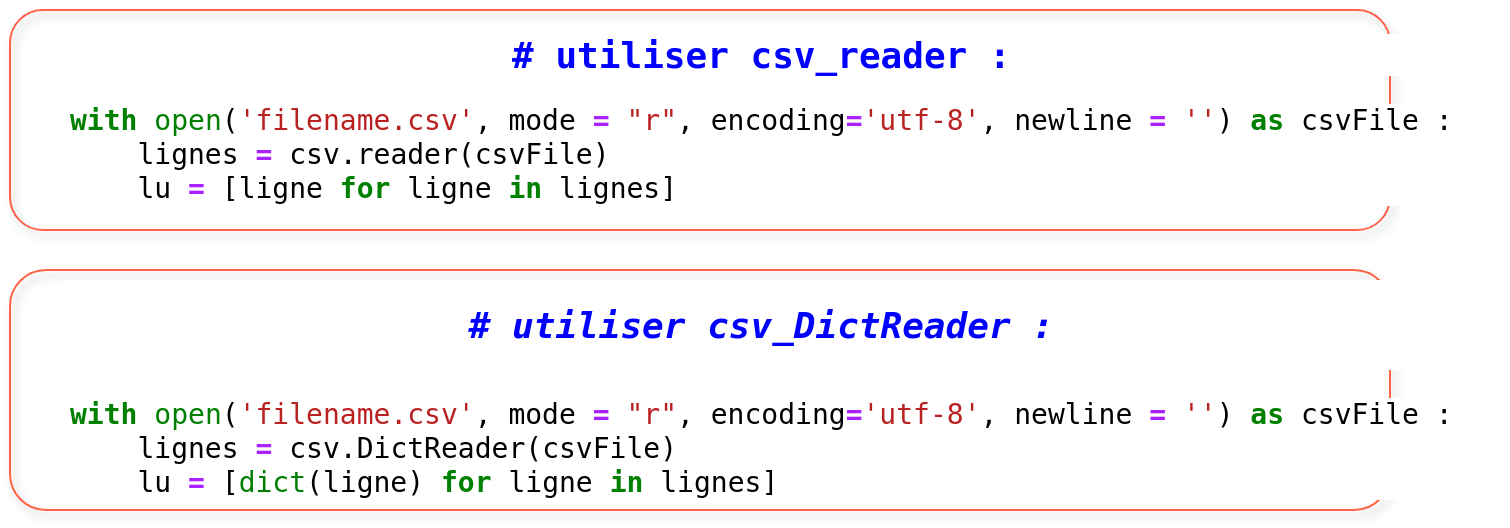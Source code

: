 <mxfile version="14.4.9" type="github" pages="2">
  <diagram id="AdfIWlkFGy2KIgNN1GQp" name="recup">
    <mxGraphModel dx="813" dy="403" grid="1" gridSize="10" guides="1" tooltips="1" connect="1" arrows="1" fold="1" page="1" pageScale="1" pageWidth="827" pageHeight="1169" math="0" shadow="0">
      <root>
        <mxCell id="0" />
        <mxCell id="1" parent="0" />
        <mxCell id="I4Iv1_8okc4qpFNduwSg-1" value="&lt;pre style=&quot;text-align: center ; box-sizing: border-box ; overflow: auto ; padding: 0px ; margin: 1em 2em ; line-height: inherit ; word-break: break-all ; overflow-wrap: break-word ; background-color: rgb(255 , 255 , 255) ; border: 0px ; border-radius: 2px&quot;&gt;&lt;b&gt;&lt;font style=&quot;font-size: 18px&quot; color=&quot;#0000ff&quot;&gt;# utiliser csv_reader :&lt;/font&gt;&lt;/b&gt;&lt;/pre&gt;&lt;pre style=&quot;box-sizing: border-box ; overflow: auto ; font-size: 14px ; padding: 0px ; margin: 1em 2em ; line-height: inherit ; word-break: break-all ; overflow-wrap: break-word ; background-color: rgb(255 , 255 , 255) ; border: 0px ; border-radius: 2px&quot;&gt;&lt;code class=&quot;cm-s-ipython language-python&quot; style=&quot;box-sizing: border-box ; padding: 0px ; border-radius: 0px ; border: 0px&quot;&gt;&lt;span class=&quot;cm-keyword&quot; style=&quot;box-sizing: border-box ; color: rgb(0 , 128 , 0) ; font-weight: bold&quot;&gt;with&lt;/span&gt; &lt;span class=&quot;cm-builtin&quot; style=&quot;box-sizing: border-box ; color: rgb(0 , 128 , 0)&quot;&gt;open&lt;/span&gt;(&lt;span class=&quot;cm-string&quot; style=&quot;box-sizing: border-box ; color: rgb(186 , 33 , 33)&quot;&gt;&#39;filename.csv&#39;&lt;/span&gt;, &lt;span class=&quot;cm-variable&quot; style=&quot;box-sizing: border-box&quot;&gt;mode&lt;/span&gt; &lt;span class=&quot;cm-operator&quot; style=&quot;box-sizing: border-box ; color: rgb(170 , 34 , 255) ; font-weight: bold&quot;&gt;=&lt;/span&gt; &lt;span class=&quot;cm-string&quot; style=&quot;box-sizing: border-box ; color: rgb(186 , 33 , 33)&quot;&gt;&quot;r&quot;&lt;/span&gt;, &lt;span class=&quot;cm-variable&quot; style=&quot;box-sizing: border-box&quot;&gt;encoding&lt;/span&gt;&lt;span class=&quot;cm-operator&quot; style=&quot;box-sizing: border-box ; color: rgb(170 , 34 , 255) ; font-weight: bold&quot;&gt;=&lt;/span&gt;&lt;span class=&quot;cm-string&quot; style=&quot;box-sizing: border-box ; color: rgb(186 , 33 , 33)&quot;&gt;&#39;utf-8&#39;&lt;/span&gt;, &lt;span class=&quot;cm-variable&quot; style=&quot;box-sizing: border-box&quot;&gt;newline&lt;/span&gt; &lt;span class=&quot;cm-operator&quot; style=&quot;box-sizing: border-box ; color: rgb(170 , 34 , 255) ; font-weight: bold&quot;&gt;=&lt;/span&gt; &lt;span class=&quot;cm-string&quot; style=&quot;box-sizing: border-box ; color: rgb(186 , 33 , 33)&quot;&gt;&#39;&#39;&lt;/span&gt;) &lt;span class=&quot;cm-keyword&quot; style=&quot;box-sizing: border-box ; color: rgb(0 , 128 , 0) ; font-weight: bold&quot;&gt;as&lt;/span&gt; &lt;span class=&quot;cm-variable&quot; style=&quot;box-sizing: border-box&quot;&gt;csvFile&lt;/span&gt; :&lt;br&gt;    &lt;span class=&quot;cm-variable&quot; style=&quot;box-sizing: border-box&quot;&gt;lignes&lt;/span&gt; &lt;span class=&quot;cm-operator&quot; style=&quot;box-sizing: border-box ; color: rgb(170 , 34 , 255) ; font-weight: bold&quot;&gt;=&lt;/span&gt; &lt;span class=&quot;cm-variable&quot; style=&quot;box-sizing: border-box&quot;&gt;csv&lt;/span&gt;.&lt;span class=&quot;cm-property&quot; style=&quot;box-sizing: border-box&quot;&gt;reader&lt;/span&gt;(&lt;span class=&quot;cm-variable&quot; style=&quot;box-sizing: border-box&quot;&gt;csvFile&lt;/span&gt;)&lt;br&gt;    &lt;span class=&quot;cm-variable&quot; style=&quot;box-sizing: border-box&quot;&gt;lu&lt;/span&gt; &lt;span class=&quot;cm-operator&quot; style=&quot;box-sizing: border-box ; color: rgb(170 , 34 , 255) ; font-weight: bold&quot;&gt;=&lt;/span&gt; [&lt;span class=&quot;cm-variable&quot; style=&quot;box-sizing: border-box&quot;&gt;ligne&lt;/span&gt; &lt;span class=&quot;cm-keyword&quot; style=&quot;box-sizing: border-box ; color: rgb(0 , 128 , 0) ; font-weight: bold&quot;&gt;for&lt;/span&gt; &lt;span class=&quot;cm-variable&quot; style=&quot;box-sizing: border-box&quot;&gt;ligne&lt;/span&gt; &lt;span class=&quot;cm-keyword&quot; style=&quot;box-sizing: border-box ; color: rgb(0 , 128 , 0) ; font-weight: bold&quot;&gt;in&lt;/span&gt; &lt;span class=&quot;cm-variable&quot; style=&quot;box-sizing: border-box&quot;&gt;lignes&lt;/span&gt;]&lt;/code&gt;&lt;/pre&gt;" style="text;html=1;fillColor=none;align=left;verticalAlign=middle;whiteSpace=wrap;rounded=1;glass=0;shadow=1;sketch=0;strokeWidth=1;perimeterSpacing=0;strokeColor=#FF6347;" vertex="1" parent="1">
          <mxGeometry x="330" y="40" width="690" height="110" as="geometry" />
        </mxCell>
        <mxCell id="I4Iv1_8okc4qpFNduwSg-6" value="&lt;pre style=&quot;box-sizing: border-box ; overflow: auto ; padding: 0px ; margin: 1em 2em ; line-height: inherit ; word-break: break-all ; overflow-wrap: break-word ; background-color: rgb(255 , 255 , 255) ; border: 0px ; border-radius: 2px&quot;&gt;&lt;code class=&quot;cm-s-ipython language-python&quot; style=&quot;box-sizing: border-box ; padding: 0px ; border-radius: 0px ; border: 0px&quot;&gt;&lt;span class=&quot;cm-keyword&quot; style=&quot;box-sizing: border-box&quot;&gt;&lt;pre style=&quot;text-align: center ; box-sizing: border-box ; overflow: auto ; padding: 0px ; margin: 1em 2em ; line-height: inherit ; word-break: break-all ; overflow-wrap: break-word ; border: 0px ; border-radius: 2px&quot;&gt;&lt;code class=&quot;cm-s-ipython language-python&quot; style=&quot;box-sizing: border-box ; padding: 0px ; border-radius: 0px ; border: 0px&quot;&gt;&lt;span class=&quot;cm-comment&quot; style=&quot;box-sizing: border-box ; font-style: italic&quot;&gt;&lt;font style=&quot;font-size: 18px&quot; color=&quot;#0000ff&quot;&gt;&lt;b&gt;# utiliser csv_DictReader :&lt;/b&gt;&lt;/font&gt;&lt;/span&gt;&lt;/code&gt;&lt;/pre&gt;&lt;/span&gt;&lt;/code&gt;&lt;/pre&gt;&lt;pre style=&quot;box-sizing: border-box ; overflow: auto ; font-size: 14px ; padding: 0px ; margin: 1em 2em ; line-height: inherit ; word-break: break-all ; overflow-wrap: break-word ; background-color: rgb(255 , 255 , 255) ; border: 0px ; border-radius: 2px&quot;&gt;&lt;code class=&quot;cm-s-ipython language-python&quot; style=&quot;box-sizing: border-box ; padding: 0px ; border-radius: 0px ; border: 0px&quot;&gt;&lt;span class=&quot;cm-keyword&quot; style=&quot;box-sizing: border-box ; color: rgb(0 , 128 , 0) ; font-weight: bold&quot;&gt;with&lt;/span&gt; &lt;span class=&quot;cm-builtin&quot; style=&quot;box-sizing: border-box ; color: rgb(0 , 128 , 0)&quot;&gt;open&lt;/span&gt;(&lt;span class=&quot;cm-string&quot; style=&quot;box-sizing: border-box ; color: rgb(186 , 33 , 33)&quot;&gt;&#39;filename.csv&#39;&lt;/span&gt;, &lt;span class=&quot;cm-variable&quot; style=&quot;box-sizing: border-box&quot;&gt;mode&lt;/span&gt; &lt;span class=&quot;cm-operator&quot; style=&quot;box-sizing: border-box ; color: rgb(170 , 34 , 255) ; font-weight: bold&quot;&gt;=&lt;/span&gt; &lt;span class=&quot;cm-string&quot; style=&quot;box-sizing: border-box ; color: rgb(186 , 33 , 33)&quot;&gt;&quot;r&quot;&lt;/span&gt;, &lt;span class=&quot;cm-variable&quot; style=&quot;box-sizing: border-box&quot;&gt;encoding&lt;/span&gt;&lt;span class=&quot;cm-operator&quot; style=&quot;box-sizing: border-box ; color: rgb(170 , 34 , 255) ; font-weight: bold&quot;&gt;=&lt;/span&gt;&lt;span class=&quot;cm-string&quot; style=&quot;box-sizing: border-box ; color: rgb(186 , 33 , 33)&quot;&gt;&#39;utf-8&#39;&lt;/span&gt;, &lt;span class=&quot;cm-variable&quot; style=&quot;box-sizing: border-box&quot;&gt;newline&lt;/span&gt; &lt;span class=&quot;cm-operator&quot; style=&quot;box-sizing: border-box ; color: rgb(170 , 34 , 255) ; font-weight: bold&quot;&gt;=&lt;/span&gt; &lt;span class=&quot;cm-string&quot; style=&quot;box-sizing: border-box ; color: rgb(186 , 33 , 33)&quot;&gt;&#39;&#39;&lt;/span&gt;) &lt;span class=&quot;cm-keyword&quot; style=&quot;box-sizing: border-box ; color: rgb(0 , 128 , 0) ; font-weight: bold&quot;&gt;as&lt;/span&gt; &lt;span class=&quot;cm-variable&quot; style=&quot;box-sizing: border-box&quot;&gt;csvFile&lt;/span&gt; :&lt;br&gt;    &lt;span class=&quot;cm-variable&quot; style=&quot;box-sizing: border-box&quot;&gt;lignes&lt;/span&gt; &lt;span class=&quot;cm-operator&quot; style=&quot;box-sizing: border-box ; color: rgb(170 , 34 , 255) ; font-weight: bold&quot;&gt;=&lt;/span&gt; &lt;span class=&quot;cm-variable&quot; style=&quot;box-sizing: border-box&quot;&gt;csv&lt;/span&gt;.&lt;span class=&quot;cm-property&quot; style=&quot;box-sizing: border-box&quot;&gt;DictReader&lt;/span&gt;(&lt;span class=&quot;cm-variable&quot; style=&quot;box-sizing: border-box&quot;&gt;csvFile&lt;/span&gt;)&lt;br&gt;    &lt;span class=&quot;cm-variable&quot; style=&quot;box-sizing: border-box&quot;&gt;lu&lt;/span&gt; &lt;span class=&quot;cm-operator&quot; style=&quot;box-sizing: border-box ; color: rgb(170 , 34 , 255) ; font-weight: bold&quot;&gt;=&lt;/span&gt; [&lt;span class=&quot;cm-builtin&quot; style=&quot;box-sizing: border-box ; color: rgb(0 , 128 , 0)&quot;&gt;dict&lt;/span&gt;(&lt;span class=&quot;cm-variable&quot; style=&quot;box-sizing: border-box&quot;&gt;ligne&lt;/span&gt;) &lt;span class=&quot;cm-keyword&quot; style=&quot;box-sizing: border-box ; color: rgb(0 , 128 , 0) ; font-weight: bold&quot;&gt;for&lt;/span&gt; &lt;span class=&quot;cm-variable&quot; style=&quot;box-sizing: border-box&quot;&gt;ligne&lt;/span&gt; &lt;span class=&quot;cm-keyword&quot; style=&quot;box-sizing: border-box ; color: rgb(0 , 128 , 0) ; font-weight: bold&quot;&gt;in&lt;/span&gt; &lt;span class=&quot;cm-variable&quot; style=&quot;box-sizing: border-box&quot;&gt;lignes&lt;/span&gt;]&lt;/code&gt;&lt;/pre&gt;" style="text;html=1;fillColor=none;align=left;verticalAlign=middle;whiteSpace=wrap;rounded=1;shadow=1;glass=0;sketch=0;strokeColor=#FF6347;" vertex="1" parent="1">
          <mxGeometry x="330" y="170" width="690" height="120" as="geometry" />
        </mxCell>
      </root>
    </mxGraphModel>
  </diagram>
  <diagram id="qYhsRtHtsUAfd6oV2dz9" name="extract">
    <mxGraphModel dx="2012" dy="588" grid="1" gridSize="10" guides="1" tooltips="1" connect="1" arrows="1" fold="1" page="1" pageScale="1" pageWidth="827" pageHeight="1169" math="0" shadow="0">
      <root>
        <mxCell id="_zys3OGNd551gsP9p51C-0" />
        <mxCell id="_zys3OGNd551gsP9p51C-1" parent="_zys3OGNd551gsP9p51C-0" />
        <mxCell id="_zys3OGNd551gsP9p51C-2" value="&lt;pre style=&quot;box-sizing: border-box ; overflow: auto ; font-size: 18px ; padding: 0px ; margin: 1em 2em ; line-height: inherit ; word-break: break-all ; overflow-wrap: break-word ; background-color: rgb(255 , 255 , 255) ; border: 0px ; border-radius: 2px&quot;&gt;&lt;code class=&quot;cm-s-ipython language-python&quot; style=&quot;box-sizing: border-box ; padding: 0px ; border-radius: 0px ; border: 0px&quot;&gt;[ &lt;span class=&quot;cm-variable&quot; style=&quot;box-sizing: border-box&quot;&gt;&lt;font color=&quot;#00cc00&quot; style=&quot;font-size: 18px&quot;&gt;p&lt;/font&gt;&lt;/span&gt;  &lt;font color=&quot;#0000ff&quot; style=&quot;font-size: 18px&quot;&gt;&lt;span class=&quot;cm-keyword&quot; style=&quot;box-sizing: border-box ; font-weight: bold&quot;&gt;for&lt;/span&gt; &lt;span class=&quot;cm-variable&quot; style=&quot;box-sizing: border-box&quot;&gt;p&lt;/span&gt; &lt;span class=&quot;cm-keyword&quot; style=&quot;box-sizing: border-box ; font-weight: bold&quot;&gt;in&lt;/span&gt; &lt;span class=&quot;cm-variable&quot; style=&quot;box-sizing: border-box&quot;&gt;personnes&lt;/span&gt;&lt;/font&gt;  &lt;font color=&quot;#ff0000&quot; style=&quot;font-size: 18px&quot;&gt;&lt;span class=&quot;cm-keyword&quot; style=&quot;box-sizing: border-box ; font-weight: bold&quot;&gt;if&lt;/span&gt; &lt;span class=&quot;cm-variable&quot; style=&quot;box-sizing: border-box&quot;&gt;p&lt;/span&gt;[&lt;span class=&quot;cm-string&quot; style=&quot;box-sizing: border-box&quot;&gt;&#39;nom&#39;&lt;/span&gt;] &lt;span class=&quot;cm-operator&quot; style=&quot;box-sizing: border-box ; font-weight: bold&quot;&gt;==&lt;/span&gt; &lt;span class=&quot;cm-string&quot; style=&quot;box-sizing: border-box&quot;&gt;&#39;Lenard&#39; &lt;/span&gt;&lt;/font&gt;]&lt;/code&gt;&lt;/pre&gt;" style="text;html=1;strokeColor=none;fillColor=none;align=center;verticalAlign=middle;whiteSpace=wrap;rounded=0;shadow=1;glass=0;sketch=0;" vertex="1" parent="_zys3OGNd551gsP9p51C-1">
          <mxGeometry x="80" y="120" width="580" height="30" as="geometry" />
        </mxCell>
        <mxCell id="Qh9k7nJEstq4WOeVbEwc-0" value="&lt;font style=&quot;font-size: 12px&quot;&gt;&lt;b&gt;Sélection de colonnes&lt;/b&gt;&lt;/font&gt;" style="text;html=1;strokeColor=none;fillColor=none;align=center;verticalAlign=middle;whiteSpace=wrap;rounded=0;shadow=1;glass=0;sketch=0;fontColor=#00CC00;" vertex="1" parent="_zys3OGNd551gsP9p51C-1">
          <mxGeometry x="80" y="70" width="140" height="20" as="geometry" />
        </mxCell>
        <mxCell id="Qh9k7nJEstq4WOeVbEwc-4" value="" style="endArrow=classic;html=1;fontColor=#00CC00;strokeColor=#00CC00;exitX=0.5;exitY=1;exitDx=0;exitDy=0;" edge="1" parent="_zys3OGNd551gsP9p51C-1" source="Qh9k7nJEstq4WOeVbEwc-0">
          <mxGeometry width="50" height="50" relative="1" as="geometry">
            <mxPoint x="390" y="220" as="sourcePoint" />
            <mxPoint x="150" y="120" as="targetPoint" />
          </mxGeometry>
        </mxCell>
        <mxCell id="Qh9k7nJEstq4WOeVbEwc-5" value="&lt;font style=&quot;font-size: 12px&quot;&gt;&lt;b&gt;Sélection d&#39;enregistrements (lignes)&lt;/b&gt;&lt;/font&gt;" style="text;html=1;strokeColor=none;fillColor=none;align=center;verticalAlign=middle;whiteSpace=wrap;rounded=0;shadow=1;glass=0;sketch=0;fontColor=#FF0000;" vertex="1" parent="_zys3OGNd551gsP9p51C-1">
          <mxGeometry x="430" y="70" width="220" height="20" as="geometry" />
        </mxCell>
        <mxCell id="Qh9k7nJEstq4WOeVbEwc-6" value="" style="endArrow=classic;html=1;exitX=0.312;exitY=1.136;exitDx=0;exitDy=0;fontColor=#FF0000;strokeColor=#FF0000;exitPerimeter=0;entryX=0.722;entryY=0;entryDx=0;entryDy=0;entryPerimeter=0;" edge="1" parent="_zys3OGNd551gsP9p51C-1" source="Qh9k7nJEstq4WOeVbEwc-5" target="_zys3OGNd551gsP9p51C-2">
          <mxGeometry width="50" height="50" relative="1" as="geometry">
            <mxPoint x="720" y="220" as="sourcePoint" />
            <mxPoint x="480" y="120" as="targetPoint" />
          </mxGeometry>
        </mxCell>
        <mxCell id="Qh9k7nJEstq4WOeVbEwc-7" value="&lt;font style=&quot;font-size: 12px&quot;&gt;&lt;b&gt;Parcours de la table&lt;/b&gt;&lt;/font&gt;" style="text;html=1;strokeColor=none;fillColor=none;align=center;verticalAlign=middle;whiteSpace=wrap;rounded=0;shadow=1;glass=0;sketch=0;fontColor=#0000FF;" vertex="1" parent="_zys3OGNd551gsP9p51C-1">
          <mxGeometry x="140" y="180" width="220" height="20" as="geometry" />
        </mxCell>
        <mxCell id="Qh9k7nJEstq4WOeVbEwc-8" value="" style="endArrow=classic;html=1;exitX=0.5;exitY=0;exitDx=0;exitDy=0;fontColor=#FF0000;strokeColor=#0000FF;entryX=0.288;entryY=1.11;entryDx=0;entryDy=0;entryPerimeter=0;" edge="1" parent="_zys3OGNd551gsP9p51C-1" source="Qh9k7nJEstq4WOeVbEwc-7" target="_zys3OGNd551gsP9p51C-2">
          <mxGeometry width="50" height="50" relative="1" as="geometry">
            <mxPoint x="508.64" y="92.72" as="sourcePoint" />
            <mxPoint x="280" y="160" as="targetPoint" />
          </mxGeometry>
        </mxCell>
        <mxCell id="O6Xws6WYNyr_3wihjXCj-0" value="&lt;pre style=&quot;box-sizing: border-box ; overflow: auto ; font-size: 18px ; padding: 0px ; margin: 1em 2em ; line-height: inherit ; word-break: break-all ; overflow-wrap: break-word ; background-color: rgb(255 , 255 , 255) ; border: 0px ; border-radius: 2px&quot;&gt;&lt;code class=&quot;cm-s-ipython language-python&quot; style=&quot;box-sizing: border-box ; padding: 0px ; border-radius: 0px ; border: 0px&quot;&gt;[ &lt;span class=&quot;cm-variable&quot; style=&quot;box-sizing: border-box&quot;&gt;&lt;font color=&quot;#00cc00&quot; style=&quot;font-size: 18px&quot;&gt;p[&#39;nom&#39;]&lt;/font&gt;&lt;/span&gt;  &lt;font color=&quot;#0000ff&quot; style=&quot;font-size: 18px&quot;&gt;&lt;span class=&quot;cm-keyword&quot; style=&quot;box-sizing: border-box ; font-weight: bold&quot;&gt;for&lt;/span&gt; &lt;span class=&quot;cm-variable&quot; style=&quot;box-sizing: border-box&quot;&gt;p&lt;/span&gt; &lt;span class=&quot;cm-keyword&quot; style=&quot;box-sizing: border-box ; font-weight: bold&quot;&gt;in&lt;/span&gt; &lt;span class=&quot;cm-variable&quot; style=&quot;box-sizing: border-box&quot;&gt;personnes&lt;/span&gt;&lt;/font&gt;  &lt;font color=&quot;#ff0000&quot; style=&quot;font-size: 18px&quot;&gt;&lt;span class=&quot;cm-keyword&quot; style=&quot;box-sizing: border-box ; font-weight: bold&quot;&gt;if&lt;/span&gt; &lt;span class=&quot;cm-variable&quot; style=&quot;box-sizing: border-box&quot;&gt;p&lt;/span&gt;[&lt;span class=&quot;cm-string&quot; style=&quot;box-sizing: border-box&quot;&gt;&#39;nom&#39;&lt;/span&gt;] &lt;span class=&quot;cm-operator&quot; style=&quot;box-sizing: border-box ; font-weight: bold&quot;&gt;==&lt;/span&gt; &lt;span class=&quot;cm-string&quot; style=&quot;box-sizing: border-box&quot;&gt;&#39;Lenard&#39; &lt;/span&gt;&lt;/font&gt;]&lt;/code&gt;&lt;/pre&gt;" style="text;html=1;strokeColor=none;fillColor=none;align=center;verticalAlign=middle;whiteSpace=wrap;rounded=0;shadow=1;glass=0;sketch=0;" vertex="1" parent="_zys3OGNd551gsP9p51C-1">
          <mxGeometry x="80" y="310" width="630" height="30" as="geometry" />
        </mxCell>
        <mxCell id="O6Xws6WYNyr_3wihjXCj-1" value="&lt;font style=&quot;font-size: 12px&quot;&gt;&lt;b&gt;Sélection de colonnes&lt;/b&gt;&lt;/font&gt;" style="text;html=1;strokeColor=none;fillColor=none;align=center;verticalAlign=middle;whiteSpace=wrap;rounded=0;shadow=1;glass=0;sketch=0;fontColor=#00CC00;" vertex="1" parent="_zys3OGNd551gsP9p51C-1">
          <mxGeometry x="90" y="260" width="140" height="20" as="geometry" />
        </mxCell>
        <mxCell id="O6Xws6WYNyr_3wihjXCj-2" value="" style="endArrow=classic;html=1;fontColor=#00CC00;strokeColor=#00CC00;exitX=0.5;exitY=1;exitDx=0;exitDy=0;" edge="1" parent="_zys3OGNd551gsP9p51C-1" source="O6Xws6WYNyr_3wihjXCj-1">
          <mxGeometry width="50" height="50" relative="1" as="geometry">
            <mxPoint x="400" y="410" as="sourcePoint" />
            <mxPoint x="160" y="310" as="targetPoint" />
          </mxGeometry>
        </mxCell>
        <mxCell id="O6Xws6WYNyr_3wihjXCj-3" value="&lt;font style=&quot;font-size: 12px&quot;&gt;&lt;b&gt;Sélection d&#39;enregistrements (lignes)&lt;/b&gt;&lt;/font&gt;" style="text;html=1;strokeColor=none;fillColor=none;align=center;verticalAlign=middle;whiteSpace=wrap;rounded=0;shadow=1;glass=0;sketch=0;fontColor=#FF0000;" vertex="1" parent="_zys3OGNd551gsP9p51C-1">
          <mxGeometry x="430" y="260" width="220" height="20" as="geometry" />
        </mxCell>
        <mxCell id="O6Xws6WYNyr_3wihjXCj-4" value="" style="endArrow=classic;html=1;exitX=0.312;exitY=1.136;exitDx=0;exitDy=0;fontColor=#FF0000;strokeColor=#FF0000;exitPerimeter=0;entryX=0.665;entryY=0;entryDx=0;entryDy=0;entryPerimeter=0;" edge="1" parent="_zys3OGNd551gsP9p51C-1" source="O6Xws6WYNyr_3wihjXCj-3" target="O6Xws6WYNyr_3wihjXCj-0">
          <mxGeometry width="50" height="50" relative="1" as="geometry">
            <mxPoint x="720" y="410" as="sourcePoint" />
            <mxPoint x="480" y="310" as="targetPoint" />
          </mxGeometry>
        </mxCell>
        <mxCell id="O6Xws6WYNyr_3wihjXCj-5" value="&lt;font style=&quot;font-size: 12px&quot;&gt;&lt;b&gt;Parcours de la table&lt;/b&gt;&lt;/font&gt;" style="text;html=1;strokeColor=none;fillColor=none;align=center;verticalAlign=middle;whiteSpace=wrap;rounded=0;shadow=1;glass=0;sketch=0;fontColor=#0000FF;" vertex="1" parent="_zys3OGNd551gsP9p51C-1">
          <mxGeometry x="170" y="370" width="220" height="20" as="geometry" />
        </mxCell>
        <mxCell id="O6Xws6WYNyr_3wihjXCj-6" value="" style="endArrow=classic;html=1;exitX=0.5;exitY=0;exitDx=0;exitDy=0;fontColor=#FF0000;strokeColor=#0000FF;entryX=0.332;entryY=1.053;entryDx=0;entryDy=0;entryPerimeter=0;" edge="1" parent="_zys3OGNd551gsP9p51C-1" source="O6Xws6WYNyr_3wihjXCj-5" target="O6Xws6WYNyr_3wihjXCj-0">
          <mxGeometry width="50" height="50" relative="1" as="geometry">
            <mxPoint x="508.64" y="282.72" as="sourcePoint" />
            <mxPoint x="280" y="350" as="targetPoint" />
          </mxGeometry>
        </mxCell>
        <mxCell id="O6Xws6WYNyr_3wihjXCj-7" value="&lt;pre style=&quot;box-sizing: border-box ; overflow: auto ; font-size: 18px ; padding: 0px ; margin: 1em 2em ; line-height: inherit ; word-break: break-all ; overflow-wrap: break-word ; background-color: rgb(255 , 255 , 255) ; border: 0px ; border-radius: 2px&quot;&gt;&lt;code class=&quot;cm-s-ipython language-python&quot; style=&quot;box-sizing: border-box ; padding: 0px ; border-radius: 0px ; border: 0px&quot;&gt;[ &lt;font color=&quot;#00cc00&quot;&gt;{&#39;nom&#39;:p&lt;/font&gt;&lt;span class=&quot;cm-variable&quot; style=&quot;box-sizing: border-box&quot;&gt;&lt;font color=&quot;#00cc00&quot; style=&quot;font-size: 18px&quot;&gt;[&#39;nom&#39;]}&lt;/font&gt;&lt;/span&gt;  &lt;font color=&quot;#0000ff&quot; style=&quot;font-size: 18px&quot;&gt;&lt;span class=&quot;cm-keyword&quot; style=&quot;box-sizing: border-box ; font-weight: bold&quot;&gt;for&lt;/span&gt; &lt;span class=&quot;cm-variable&quot; style=&quot;box-sizing: border-box&quot;&gt;p&lt;/span&gt; &lt;span class=&quot;cm-keyword&quot; style=&quot;box-sizing: border-box ; font-weight: bold&quot;&gt;in&lt;/span&gt; &lt;span class=&quot;cm-variable&quot; style=&quot;box-sizing: border-box&quot;&gt;personnes&lt;/span&gt;&lt;/font&gt;  &lt;font color=&quot;#ff0000&quot; style=&quot;font-size: 18px&quot;&gt;&lt;span class=&quot;cm-keyword&quot; style=&quot;box-sizing: border-box ; font-weight: bold&quot;&gt;if&lt;/span&gt; &lt;span class=&quot;cm-variable&quot; style=&quot;box-sizing: border-box&quot;&gt;p&lt;/span&gt;[&lt;span class=&quot;cm-string&quot; style=&quot;box-sizing: border-box&quot;&gt;&#39;nom&#39;&lt;/span&gt;] &lt;span class=&quot;cm-operator&quot; style=&quot;box-sizing: border-box ; font-weight: bold&quot;&gt;==&lt;/span&gt; &lt;span class=&quot;cm-string&quot; style=&quot;box-sizing: border-box&quot;&gt;&#39;Lenard&#39; &lt;/span&gt;&lt;/font&gt;]&lt;/code&gt;&lt;/pre&gt;" style="text;html=1;strokeColor=none;fillColor=none;align=center;verticalAlign=middle;whiteSpace=wrap;rounded=0;shadow=1;glass=0;sketch=0;" vertex="1" parent="_zys3OGNd551gsP9p51C-1">
          <mxGeometry x="70" y="505" width="630" height="30" as="geometry" />
        </mxCell>
        <mxCell id="O6Xws6WYNyr_3wihjXCj-8" value="&lt;font style=&quot;font-size: 12px&quot;&gt;&lt;b&gt;Sélection de colonnes&lt;/b&gt;&lt;/font&gt;" style="text;html=1;strokeColor=none;fillColor=none;align=center;verticalAlign=middle;whiteSpace=wrap;rounded=0;shadow=1;glass=0;sketch=0;fontColor=#00CC00;" vertex="1" parent="_zys3OGNd551gsP9p51C-1">
          <mxGeometry x="80" y="455" width="140" height="20" as="geometry" />
        </mxCell>
        <mxCell id="O6Xws6WYNyr_3wihjXCj-9" value="" style="endArrow=classic;html=1;fontColor=#00CC00;strokeColor=#00CC00;exitX=0.5;exitY=1;exitDx=0;exitDy=0;" edge="1" parent="_zys3OGNd551gsP9p51C-1" source="O6Xws6WYNyr_3wihjXCj-8">
          <mxGeometry width="50" height="50" relative="1" as="geometry">
            <mxPoint x="390" y="605" as="sourcePoint" />
            <mxPoint x="150" y="505" as="targetPoint" />
          </mxGeometry>
        </mxCell>
        <mxCell id="O6Xws6WYNyr_3wihjXCj-10" value="&lt;font style=&quot;font-size: 12px&quot;&gt;&lt;b&gt;Sélection d&#39;enregistrements (lignes)&lt;/b&gt;&lt;/font&gt;" style="text;html=1;strokeColor=none;fillColor=none;align=center;verticalAlign=middle;whiteSpace=wrap;rounded=0;shadow=1;glass=0;sketch=0;fontColor=#FF0000;" vertex="1" parent="_zys3OGNd551gsP9p51C-1">
          <mxGeometry x="420" y="455" width="220" height="20" as="geometry" />
        </mxCell>
        <mxCell id="O6Xws6WYNyr_3wihjXCj-11" value="" style="endArrow=classic;html=1;exitX=0.312;exitY=1.136;exitDx=0;exitDy=0;fontColor=#FF0000;strokeColor=#FF0000;exitPerimeter=0;entryX=0.665;entryY=0;entryDx=0;entryDy=0;entryPerimeter=0;" edge="1" parent="_zys3OGNd551gsP9p51C-1" source="O6Xws6WYNyr_3wihjXCj-10" target="O6Xws6WYNyr_3wihjXCj-7">
          <mxGeometry width="50" height="50" relative="1" as="geometry">
            <mxPoint x="710" y="605" as="sourcePoint" />
            <mxPoint x="470" y="505" as="targetPoint" />
          </mxGeometry>
        </mxCell>
        <mxCell id="O6Xws6WYNyr_3wihjXCj-12" value="&lt;font style=&quot;font-size: 12px&quot;&gt;&lt;b&gt;Parcours de la table&lt;/b&gt;&lt;/font&gt;" style="text;html=1;strokeColor=none;fillColor=none;align=center;verticalAlign=middle;whiteSpace=wrap;rounded=0;shadow=1;glass=0;sketch=0;fontColor=#0000FF;" vertex="1" parent="_zys3OGNd551gsP9p51C-1">
          <mxGeometry x="220" y="564.5" width="220" height="20" as="geometry" />
        </mxCell>
        <mxCell id="O6Xws6WYNyr_3wihjXCj-13" value="" style="endArrow=classic;html=1;exitX=0.5;exitY=0;exitDx=0;exitDy=0;fontColor=#FF0000;strokeColor=#0000FF;entryX=0.407;entryY=1.094;entryDx=0;entryDy=0;entryPerimeter=0;" edge="1" parent="_zys3OGNd551gsP9p51C-1" source="O6Xws6WYNyr_3wihjXCj-12" target="O6Xws6WYNyr_3wihjXCj-7">
          <mxGeometry width="50" height="50" relative="1" as="geometry">
            <mxPoint x="498.64" y="477.72" as="sourcePoint" />
            <mxPoint x="270" y="545" as="targetPoint" />
          </mxGeometry>
        </mxCell>
        <mxCell id="O6Xws6WYNyr_3wihjXCj-14" value="&lt;pre style=&quot;box-sizing: border-box ; overflow: auto ; font-size: 18px ; padding: 0px ; margin: 1em 2em ; line-height: inherit ; word-break: break-all ; overflow-wrap: break-word ; background-color: rgb(255 , 255 , 255) ; border: 0px ; border-radius: 2px&quot;&gt;&lt;code class=&quot;cm-s-ipython language-python&quot; style=&quot;box-sizing: border-box ; padding: 0px ; border-radius: 0px ; border: 0px&quot;&gt;[ &lt;font color=&quot;#00cc00&quot;&gt;{&#39;nom&#39;:p&lt;/font&gt;&lt;span class=&quot;cm-variable&quot; style=&quot;box-sizing: border-box&quot;&gt;&lt;font color=&quot;#00cc00&quot; style=&quot;font-size: 18px&quot;&gt;[&#39;nom&#39;]}&lt;/font&gt;&lt;/span&gt;  &lt;font color=&quot;#0000ff&quot; style=&quot;font-size: 18px&quot;&gt;&lt;span class=&quot;cm-keyword&quot; style=&quot;box-sizing: border-box ; font-weight: bold&quot;&gt;for&lt;/span&gt; &lt;span class=&quot;cm-variable&quot; style=&quot;box-sizing: border-box&quot;&gt;p&lt;/span&gt; &lt;span class=&quot;cm-keyword&quot; style=&quot;box-sizing: border-box ; font-weight: bold&quot;&gt;in&lt;/span&gt; &lt;span class=&quot;cm-variable&quot; style=&quot;box-sizing: border-box&quot;&gt;personnes&lt;/span&gt;&lt;/font&gt; ]&lt;/code&gt;&lt;/pre&gt;" style="text;html=1;strokeColor=none;fillColor=none;align=center;verticalAlign=middle;whiteSpace=wrap;rounded=0;shadow=1;glass=0;sketch=0;" vertex="1" parent="_zys3OGNd551gsP9p51C-1">
          <mxGeometry x="420" y="770" width="400" height="30" as="geometry" />
        </mxCell>
        <mxCell id="O6Xws6WYNyr_3wihjXCj-15" value="&lt;font style=&quot;font-size: 12px&quot;&gt;&lt;b&gt;Sélection de colonnes&lt;/b&gt;&lt;/font&gt;" style="text;html=1;strokeColor=none;fillColor=none;align=center;verticalAlign=middle;whiteSpace=wrap;rounded=0;shadow=1;glass=0;sketch=0;fontColor=#00CC00;" vertex="1" parent="_zys3OGNd551gsP9p51C-1">
          <mxGeometry x="440" y="720" width="140" height="20" as="geometry" />
        </mxCell>
        <mxCell id="O6Xws6WYNyr_3wihjXCj-16" value="" style="endArrow=classic;html=1;fontColor=#00CC00;strokeColor=#00CC00;exitX=0.5;exitY=1;exitDx=0;exitDy=0;entryX=0.224;entryY=-0.005;entryDx=0;entryDy=0;entryPerimeter=0;" edge="1" parent="_zys3OGNd551gsP9p51C-1" source="O6Xws6WYNyr_3wihjXCj-15" target="O6Xws6WYNyr_3wihjXCj-14">
          <mxGeometry width="50" height="50" relative="1" as="geometry">
            <mxPoint x="730" y="870" as="sourcePoint" />
            <mxPoint x="490" y="770" as="targetPoint" />
          </mxGeometry>
        </mxCell>
        <mxCell id="O6Xws6WYNyr_3wihjXCj-19" value="&lt;font style=&quot;font-size: 12px&quot;&gt;&lt;b&gt;Parcours de la table&lt;/b&gt;&lt;/font&gt;" style="text;html=1;strokeColor=none;fillColor=none;align=center;verticalAlign=middle;whiteSpace=wrap;rounded=0;shadow=1;glass=0;sketch=0;fontColor=#0000FF;" vertex="1" parent="_zys3OGNd551gsP9p51C-1">
          <mxGeometry x="630" y="829.5" width="150" height="20" as="geometry" />
        </mxCell>
        <mxCell id="O6Xws6WYNyr_3wihjXCj-20" value="" style="endArrow=classic;html=1;exitX=0.5;exitY=0;exitDx=0;exitDy=0;fontColor=#FF0000;strokeColor=#0000FF;entryX=0.674;entryY=1.145;entryDx=0;entryDy=0;entryPerimeter=0;" edge="1" parent="_zys3OGNd551gsP9p51C-1" source="O6Xws6WYNyr_3wihjXCj-19" target="O6Xws6WYNyr_3wihjXCj-14">
          <mxGeometry width="50" height="50" relative="1" as="geometry">
            <mxPoint x="838.64" y="742.72" as="sourcePoint" />
            <mxPoint x="610" y="810" as="targetPoint" />
          </mxGeometry>
        </mxCell>
        <mxCell id="O6Xws6WYNyr_3wihjXCj-21" value="&lt;pre style=&quot;box-sizing: border-box ; overflow: auto ; font-size: 18px ; padding: 0px ; margin: 1em 2em ; line-height: inherit ; word-break: break-all ; overflow-wrap: break-word ; background-color: rgb(255 , 255 , 255) ; border: 0px ; border-radius: 2px&quot;&gt;&lt;code class=&quot;cm-s-ipython language-python&quot; style=&quot;box-sizing: border-box ; padding: 0px ; border-radius: 0px ; border: 0px&quot;&gt;[ &lt;span class=&quot;cm-variable&quot; style=&quot;box-sizing: border-box&quot;&gt;&lt;font color=&quot;#00cc00&quot; style=&quot;font-size: 18px&quot;&gt;p[&#39;nom&#39;]&lt;/font&gt;&lt;/span&gt;  &lt;font color=&quot;#0000ff&quot; style=&quot;font-size: 18px&quot;&gt;&lt;span class=&quot;cm-keyword&quot; style=&quot;box-sizing: border-box ; font-weight: bold&quot;&gt;for&lt;/span&gt; &lt;span class=&quot;cm-variable&quot; style=&quot;box-sizing: border-box&quot;&gt;p&lt;/span&gt; &lt;span class=&quot;cm-keyword&quot; style=&quot;box-sizing: border-box ; font-weight: bold&quot;&gt;in&lt;/span&gt; &lt;span class=&quot;cm-variable&quot; style=&quot;box-sizing: border-box&quot;&gt;personnes&lt;/span&gt;&lt;/font&gt;&lt;font color=&quot;#ff0000&quot; style=&quot;font-size: 18px&quot;&gt;&lt;span class=&quot;cm-string&quot; style=&quot;box-sizing: border-box&quot;&gt; &lt;/span&gt;&lt;/font&gt;]&lt;/code&gt;&lt;/pre&gt;" style="text;html=1;strokeColor=none;fillColor=none;align=center;verticalAlign=middle;whiteSpace=wrap;rounded=0;shadow=1;glass=0;sketch=0;" vertex="1" parent="_zys3OGNd551gsP9p51C-1">
          <mxGeometry x="20" y="770" width="330" height="30" as="geometry" />
        </mxCell>
        <mxCell id="O6Xws6WYNyr_3wihjXCj-22" value="&lt;font style=&quot;font-size: 12px&quot;&gt;&lt;b&gt;Sélection de colonnes&lt;/b&gt;&lt;/font&gt;" style="text;html=1;strokeColor=none;fillColor=none;align=center;verticalAlign=middle;whiteSpace=wrap;rounded=0;shadow=1;glass=0;sketch=0;fontColor=#00CC00;" vertex="1" parent="_zys3OGNd551gsP9p51C-1">
          <mxGeometry x="30" y="720" width="140" height="20" as="geometry" />
        </mxCell>
        <mxCell id="O6Xws6WYNyr_3wihjXCj-23" value="" style="endArrow=classic;html=1;fontColor=#00CC00;strokeColor=#00CC00;exitX=0.5;exitY=1;exitDx=0;exitDy=0;entryX=0.212;entryY=0.006;entryDx=0;entryDy=0;entryPerimeter=0;" edge="1" parent="_zys3OGNd551gsP9p51C-1" source="O6Xws6WYNyr_3wihjXCj-22" target="O6Xws6WYNyr_3wihjXCj-21">
          <mxGeometry width="50" height="50" relative="1" as="geometry">
            <mxPoint x="180" y="870" as="sourcePoint" />
            <mxPoint x="-60" y="770" as="targetPoint" />
          </mxGeometry>
        </mxCell>
        <mxCell id="O6Xws6WYNyr_3wihjXCj-26" value="&lt;font style=&quot;font-size: 12px&quot;&gt;&lt;b&gt;Parcours de la table&lt;/b&gt;&lt;/font&gt;" style="text;html=1;strokeColor=none;fillColor=none;align=center;verticalAlign=middle;whiteSpace=wrap;rounded=0;shadow=1;glass=0;sketch=0;fontColor=#0000FF;" vertex="1" parent="_zys3OGNd551gsP9p51C-1">
          <mxGeometry x="170" y="830" width="140" height="20" as="geometry" />
        </mxCell>
        <mxCell id="O6Xws6WYNyr_3wihjXCj-27" value="" style="endArrow=classic;html=1;exitX=0.5;exitY=0;exitDx=0;exitDy=0;fontColor=#FF0000;strokeColor=#0000FF;" edge="1" parent="_zys3OGNd551gsP9p51C-1" source="O6Xws6WYNyr_3wihjXCj-26" target="O6Xws6WYNyr_3wihjXCj-21">
          <mxGeometry width="50" height="50" relative="1" as="geometry">
            <mxPoint x="288.64" y="742.72" as="sourcePoint" />
            <mxPoint x="60" y="810" as="targetPoint" />
          </mxGeometry>
        </mxCell>
        <mxCell id="O6Xws6WYNyr_3wihjXCj-28" value="&lt;font size=&quot;1&quot;&gt;&lt;b style=&quot;font-size: 14px&quot;&gt;&lt;u&gt;Pour obtenir une liste de noms&lt;/u&gt;&lt;/b&gt;&lt;/font&gt;" style="text;html=1;strokeColor=none;fillColor=none;align=center;verticalAlign=middle;whiteSpace=wrap;rounded=0;shadow=1;glass=0;sketch=0;fontColor=#FF0000;" vertex="1" parent="_zys3OGNd551gsP9p51C-1">
          <mxGeometry x="75" y="690" width="220" height="20" as="geometry" />
        </mxCell>
        <mxCell id="O6Xws6WYNyr_3wihjXCj-29" value="&lt;font size=&quot;1&quot;&gt;&lt;b style=&quot;font-size: 14px&quot;&gt;&lt;u&gt;Pour obtenir une liste de dictionnaires&lt;/u&gt;&lt;/b&gt;&lt;/font&gt;" style="text;html=1;strokeColor=none;fillColor=none;align=center;verticalAlign=middle;whiteSpace=wrap;rounded=0;shadow=1;glass=0;sketch=0;fontColor=#FF0000;" vertex="1" parent="_zys3OGNd551gsP9p51C-1">
          <mxGeometry x="490" y="690" width="280" height="20" as="geometry" />
        </mxCell>
        <mxCell id="O6Xws6WYNyr_3wihjXCj-30" value="" style="endArrow=none;html=1;fontColor=#FF0000;dashed=1;strokeWidth=3;strokeColor=#FF0000;" edge="1" parent="_zys3OGNd551gsP9p51C-1">
          <mxGeometry width="50" height="50" relative="1" as="geometry">
            <mxPoint x="388" y="690" as="sourcePoint" />
            <mxPoint x="388" y="860" as="targetPoint" />
          </mxGeometry>
        </mxCell>
        <mxCell id="O6Xws6WYNyr_3wihjXCj-31" value="&lt;pre style=&quot;box-sizing: border-box ; overflow: auto ; font-size: 18px ; padding: 0px ; margin: 1em 2em ; line-height: inherit ; word-break: break-all ; overflow-wrap: break-word ; background-color: rgb(255 , 255 , 255) ; border: 0px ; border-radius: 2px&quot;&gt;&lt;code class=&quot;cm-s-ipython language-python&quot; style=&quot;box-sizing: border-box ; padding: 0px ; border-radius: 0px ; border: 0px&quot;&gt;[ &lt;font color=&quot;#00cc00&quot;&gt;{&#39;nom&#39;:p&lt;/font&gt;&lt;span class=&quot;cm-variable&quot; style=&quot;box-sizing: border-box&quot;&gt;&lt;font color=&quot;#00cc00&quot; style=&quot;font-size: 18px&quot;&gt;[&#39;nom&#39;] , &#39;age&#39;:p[&#39;age&#39;}]}&lt;/font&gt;&lt;/span&gt;  &lt;font color=&quot;#0000ff&quot; style=&quot;font-size: 18px&quot;&gt;&lt;span class=&quot;cm-keyword&quot; style=&quot;box-sizing: border-box ; font-weight: bold&quot;&gt;for&lt;/span&gt; &lt;span class=&quot;cm-variable&quot; style=&quot;box-sizing: border-box&quot;&gt;p&lt;/span&gt; &lt;span class=&quot;cm-keyword&quot; style=&quot;box-sizing: border-box ; font-weight: bold&quot;&gt;in&lt;/span&gt; &lt;span class=&quot;cm-variable&quot; style=&quot;box-sizing: border-box&quot;&gt;personnes&lt;/span&gt;&lt;/font&gt; ]&lt;/code&gt;&lt;/pre&gt;" style="text;html=1;strokeColor=none;fillColor=none;align=center;verticalAlign=middle;whiteSpace=wrap;rounded=0;shadow=1;glass=0;sketch=0;" vertex="1" parent="_zys3OGNd551gsP9p51C-1">
          <mxGeometry x="90" y="990" width="580" height="30" as="geometry" />
        </mxCell>
        <mxCell id="O6Xws6WYNyr_3wihjXCj-32" value="&lt;font style=&quot;font-size: 12px&quot;&gt;&lt;b&gt;Sélection de colonnes&lt;/b&gt;&lt;/font&gt;" style="text;html=1;strokeColor=none;fillColor=none;align=center;verticalAlign=middle;whiteSpace=wrap;rounded=0;shadow=1;glass=0;sketch=0;fontColor=#00CC00;" vertex="1" parent="_zys3OGNd551gsP9p51C-1">
          <mxGeometry x="190" y="940" width="140" height="20" as="geometry" />
        </mxCell>
        <mxCell id="O6Xws6WYNyr_3wihjXCj-33" value="" style="endArrow=classic;html=1;fontColor=#00CC00;strokeColor=#00CC00;exitX=0.5;exitY=1;exitDx=0;exitDy=0;entryX=0.357;entryY=-0.005;entryDx=0;entryDy=0;entryPerimeter=0;" edge="1" parent="_zys3OGNd551gsP9p51C-1" source="O6Xws6WYNyr_3wihjXCj-32" target="O6Xws6WYNyr_3wihjXCj-31">
          <mxGeometry width="50" height="50" relative="1" as="geometry">
            <mxPoint x="480" y="1090" as="sourcePoint" />
            <mxPoint x="240" y="990" as="targetPoint" />
          </mxGeometry>
        </mxCell>
        <mxCell id="O6Xws6WYNyr_3wihjXCj-34" value="&lt;font style=&quot;font-size: 12px&quot;&gt;&lt;b&gt;Parcours de la table&lt;/b&gt;&lt;/font&gt;" style="text;html=1;strokeColor=none;fillColor=none;align=center;verticalAlign=middle;whiteSpace=wrap;rounded=0;shadow=1;glass=0;sketch=0;fontColor=#0000FF;" vertex="1" parent="_zys3OGNd551gsP9p51C-1">
          <mxGeometry x="440" y="1049.5" width="150" height="20" as="geometry" />
        </mxCell>
        <mxCell id="O6Xws6WYNyr_3wihjXCj-35" value="" style="endArrow=classic;html=1;exitX=0.5;exitY=0;exitDx=0;exitDy=0;fontColor=#FF0000;strokeColor=#0000FF;entryX=0.733;entryY=1.039;entryDx=0;entryDy=0;entryPerimeter=0;" edge="1" parent="_zys3OGNd551gsP9p51C-1" source="O6Xws6WYNyr_3wihjXCj-34" target="O6Xws6WYNyr_3wihjXCj-31">
          <mxGeometry width="50" height="50" relative="1" as="geometry">
            <mxPoint x="588.64" y="962.72" as="sourcePoint" />
            <mxPoint x="360" y="1030" as="targetPoint" />
          </mxGeometry>
        </mxCell>
      </root>
    </mxGraphModel>
  </diagram>
</mxfile>
